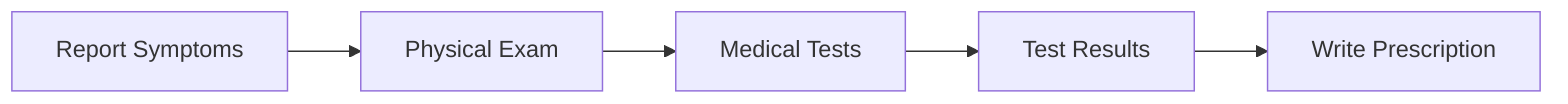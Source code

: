 flowchart LR
    Symptom[Report Symptoms] --> Examination[Physical Exam]
    Examination --> Tests[Medical Tests]
    Tests --> Results[Test Results]
    Results --> Prescription[Write Prescription]